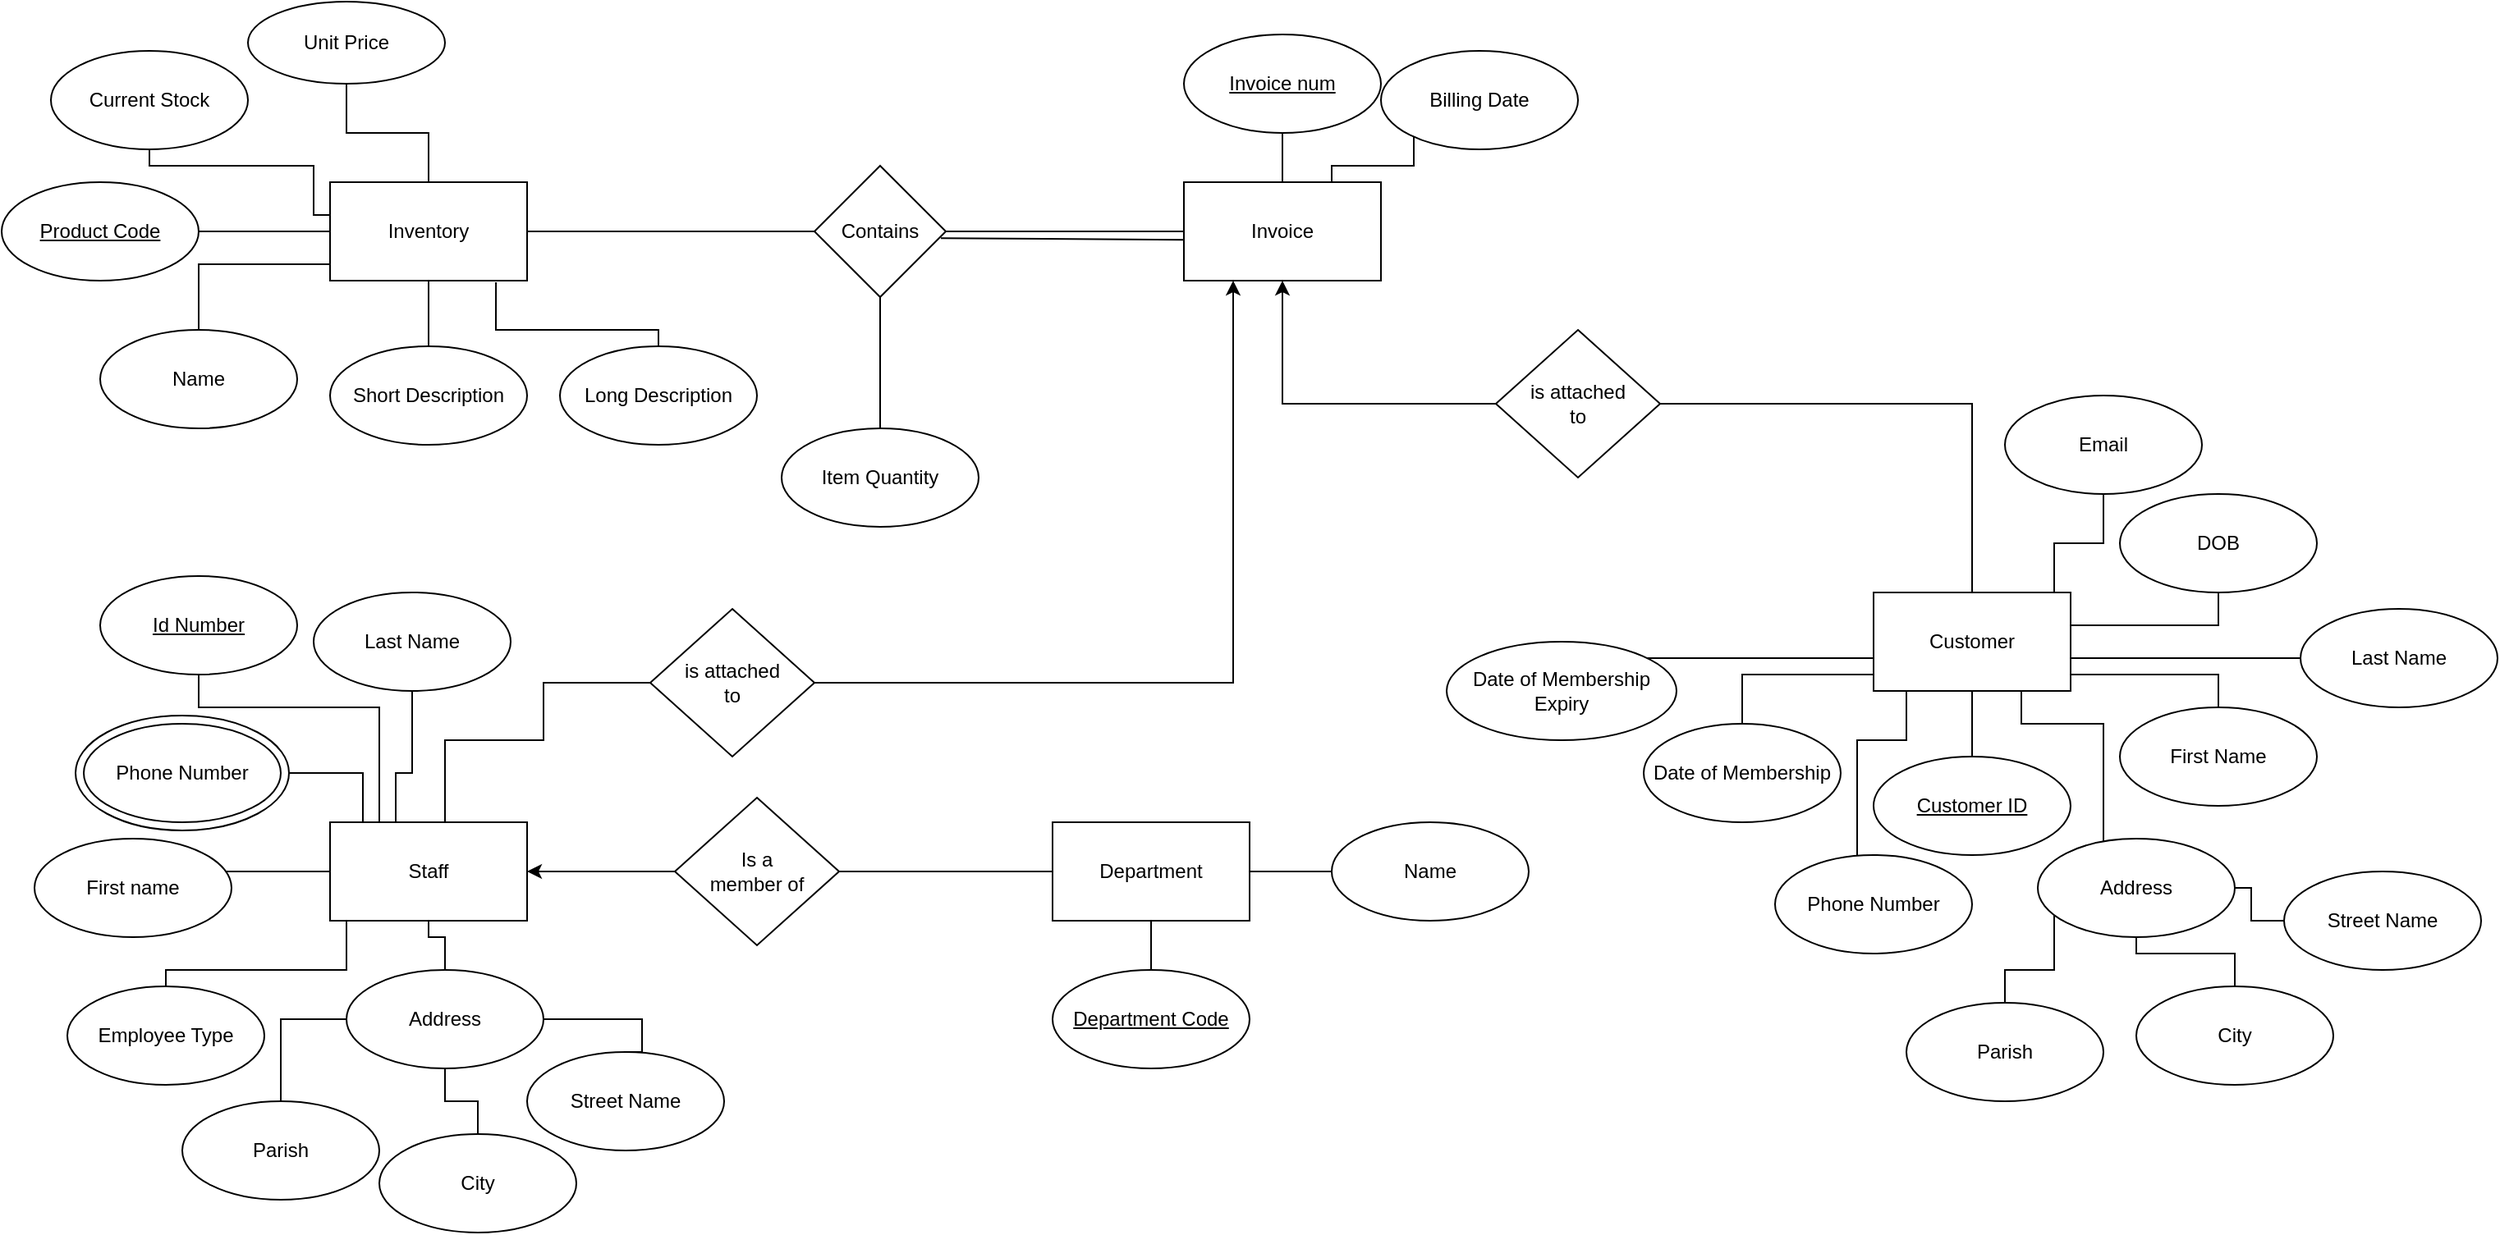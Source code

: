 <mxfile version="17.4.6" type="device" pages="2"><diagram id="4qhsH9sUOZMNP4-SZvKx" name="ERD"><mxGraphModel dx="2804" dy="906" grid="1" gridSize="10" guides="1" tooltips="1" connect="1" arrows="1" fold="1" page="1" pageScale="1" pageWidth="850" pageHeight="1100" math="0" shadow="0"><root><mxCell id="0"/><mxCell id="1" parent="0"/><mxCell id="Mn67_2vZST6HhARWVlX7-23" value="" style="edgeStyle=orthogonalEdgeStyle;rounded=0;orthogonalLoop=1;jettySize=auto;html=1;endArrow=none;endFill=0;" edge="1" parent="1" source="Of87TxWu2fHP0NDlsVTv-1" target="Mn67_2vZST6HhARWVlX7-22"><mxGeometry relative="1" as="geometry"/></mxCell><mxCell id="Mn67_2vZST6HhARWVlX7-25" value="" style="edgeStyle=orthogonalEdgeStyle;rounded=0;orthogonalLoop=1;jettySize=auto;html=1;endArrow=none;endFill=0;" edge="1" parent="1" source="Of87TxWu2fHP0NDlsVTv-1" target="Mn67_2vZST6HhARWVlX7-24"><mxGeometry relative="1" as="geometry"><Array as="points"><mxPoint x="710" y="480"/></Array></mxGeometry></mxCell><mxCell id="Mn67_2vZST6HhARWVlX7-29" value="" style="edgeStyle=orthogonalEdgeStyle;rounded=0;orthogonalLoop=1;jettySize=auto;html=1;endArrow=none;endFill=0;" edge="1" parent="1" source="Of87TxWu2fHP0NDlsVTv-1" target="Mn67_2vZST6HhARWVlX7-28"><mxGeometry relative="1" as="geometry"><Array as="points"><mxPoint x="590" y="510"/><mxPoint x="640" y="510"/></Array></mxGeometry></mxCell><mxCell id="Mn67_2vZST6HhARWVlX7-30" style="edgeStyle=orthogonalEdgeStyle;rounded=0;orthogonalLoop=1;jettySize=auto;html=1;endArrow=none;endFill=0;" edge="1" parent="1" source="Of87TxWu2fHP0NDlsVTv-1"><mxGeometry relative="1" as="geometry"><mxPoint x="710" y="430" as="targetPoint"/><Array as="points"><mxPoint x="710" y="450"/></Array></mxGeometry></mxCell><mxCell id="Mn67_2vZST6HhARWVlX7-32" value="" style="edgeStyle=orthogonalEdgeStyle;rounded=0;orthogonalLoop=1;jettySize=auto;html=1;endArrow=none;endFill=0;" edge="1" parent="1" source="Of87TxWu2fHP0NDlsVTv-1" target="Mn67_2vZST6HhARWVlX7-31"><mxGeometry relative="1" as="geometry"><Array as="points"><mxPoint x="520" y="520"/><mxPoint x="490" y="520"/></Array></mxGeometry></mxCell><mxCell id="Mn67_2vZST6HhARWVlX7-34" value="" style="edgeStyle=orthogonalEdgeStyle;rounded=0;orthogonalLoop=1;jettySize=auto;html=1;endArrow=none;endFill=0;" edge="1" parent="1" source="Of87TxWu2fHP0NDlsVTv-1" target="Mn67_2vZST6HhARWVlX7-33"><mxGeometry relative="1" as="geometry"><Array as="points"><mxPoint x="610" y="400"/><mxPoint x="640" y="400"/></Array></mxGeometry></mxCell><mxCell id="Mn67_2vZST6HhARWVlX7-37" value="" style="edgeStyle=orthogonalEdgeStyle;rounded=0;orthogonalLoop=1;jettySize=auto;html=1;endArrow=none;endFill=0;" edge="1" parent="1" source="Of87TxWu2fHP0NDlsVTv-1" target="Mn67_2vZST6HhARWVlX7-36"><mxGeometry relative="1" as="geometry"><Array as="points"><mxPoint x="420" y="480"/></Array></mxGeometry></mxCell><mxCell id="Mn67_2vZST6HhARWVlX7-41" style="edgeStyle=orthogonalEdgeStyle;rounded=0;orthogonalLoop=1;jettySize=auto;html=1;endArrow=none;endFill=0;" edge="1" parent="1" source="Of87TxWu2fHP0NDlsVTv-1" target="Mn67_2vZST6HhARWVlX7-40"><mxGeometry relative="1" as="geometry"><Array as="points"><mxPoint x="660" y="470"/><mxPoint x="660" y="470"/></Array></mxGeometry></mxCell><mxCell id="Of87TxWu2fHP0NDlsVTv-1" value="Customer" style="rounded=0;whiteSpace=wrap;html=1;" vertex="1" parent="1"><mxGeometry x="500" y="430" width="120" height="60" as="geometry"/></mxCell><mxCell id="Mn67_2vZST6HhARWVlX7-9" value="" style="edgeStyle=orthogonalEdgeStyle;rounded=0;orthogonalLoop=1;jettySize=auto;html=1;endArrow=none;endFill=0;" edge="1" parent="1" source="Of87TxWu2fHP0NDlsVTv-2" target="Mn67_2vZST6HhARWVlX7-8"><mxGeometry relative="1" as="geometry"/></mxCell><mxCell id="Mn67_2vZST6HhARWVlX7-11" value="" style="edgeStyle=orthogonalEdgeStyle;rounded=0;orthogonalLoop=1;jettySize=auto;html=1;endArrow=none;endFill=0;" edge="1" parent="1" source="Of87TxWu2fHP0NDlsVTv-2" target="Mn67_2vZST6HhARWVlX7-10"><mxGeometry relative="1" as="geometry"><Array as="points"><mxPoint x="-520" y="230"/></Array></mxGeometry></mxCell><mxCell id="Mn67_2vZST6HhARWVlX7-13" value="" style="edgeStyle=orthogonalEdgeStyle;rounded=0;orthogonalLoop=1;jettySize=auto;html=1;endArrow=none;endFill=0;" edge="1" parent="1" source="Of87TxWu2fHP0NDlsVTv-2" target="Mn67_2vZST6HhARWVlX7-12"><mxGeometry relative="1" as="geometry"/></mxCell><mxCell id="Mn67_2vZST6HhARWVlX7-17" value="" style="edgeStyle=orthogonalEdgeStyle;rounded=0;orthogonalLoop=1;jettySize=auto;html=1;endArrow=none;endFill=0;" edge="1" parent="1" source="Of87TxWu2fHP0NDlsVTv-2" target="Mn67_2vZST6HhARWVlX7-16"><mxGeometry relative="1" as="geometry"><Array as="points"><mxPoint x="-450" y="200"/><mxPoint x="-450" y="170"/><mxPoint x="-550" y="170"/></Array></mxGeometry></mxCell><mxCell id="Mn67_2vZST6HhARWVlX7-19" value="" style="edgeStyle=orthogonalEdgeStyle;rounded=0;orthogonalLoop=1;jettySize=auto;html=1;endArrow=none;endFill=0;" edge="1" parent="1" source="Of87TxWu2fHP0NDlsVTv-2" target="Mn67_2vZST6HhARWVlX7-18"><mxGeometry relative="1" as="geometry"/></mxCell><mxCell id="Of87TxWu2fHP0NDlsVTv-2" value="Inventory" style="rounded=0;whiteSpace=wrap;html=1;" vertex="1" parent="1"><mxGeometry x="-440" y="180" width="120" height="60" as="geometry"/></mxCell><mxCell id="Mn67_2vZST6HhARWVlX7-55" style="edgeStyle=orthogonalEdgeStyle;rounded=0;orthogonalLoop=1;jettySize=auto;html=1;endArrow=none;endFill=0;" edge="1" parent="1" source="Of87TxWu2fHP0NDlsVTv-3" target="Mn67_2vZST6HhARWVlX7-54"><mxGeometry relative="1" as="geometry"/></mxCell><mxCell id="Mn67_2vZST6HhARWVlX7-56" value="" style="edgeStyle=orthogonalEdgeStyle;rounded=0;orthogonalLoop=1;jettySize=auto;html=1;endArrow=none;endFill=0;" edge="1" parent="1" source="Of87TxWu2fHP0NDlsVTv-3" target="Mn67_2vZST6HhARWVlX7-53"><mxGeometry relative="1" as="geometry"/></mxCell><mxCell id="Of87TxWu2fHP0NDlsVTv-3" value="Department" style="rounded=0;whiteSpace=wrap;html=1;" vertex="1" parent="1"><mxGeometry y="570" width="120" height="60" as="geometry"/></mxCell><mxCell id="Of87TxWu2fHP0NDlsVTv-7" value="" style="edgeStyle=orthogonalEdgeStyle;rounded=0;orthogonalLoop=1;jettySize=auto;html=1;endArrow=none;endFill=0;" edge="1" parent="1" source="Of87TxWu2fHP0NDlsVTv-4" target="Of87TxWu2fHP0NDlsVTv-6"><mxGeometry relative="1" as="geometry"><Array as="points"><mxPoint x="-490" y="600"/><mxPoint x="-490" y="600"/></Array></mxGeometry></mxCell><mxCell id="Mn67_2vZST6HhARWVlX7-3" style="edgeStyle=orthogonalEdgeStyle;rounded=0;orthogonalLoop=1;jettySize=auto;html=1;endArrow=none;endFill=0;" edge="1" parent="1" source="Of87TxWu2fHP0NDlsVTv-4" target="Of87TxWu2fHP0NDlsVTv-11"><mxGeometry relative="1" as="geometry"><Array as="points"><mxPoint x="-400" y="540"/><mxPoint x="-390" y="540"/></Array></mxGeometry></mxCell><mxCell id="Mn67_2vZST6HhARWVlX7-6" style="edgeStyle=orthogonalEdgeStyle;rounded=0;orthogonalLoop=1;jettySize=auto;html=1;entryX=0.5;entryY=0;entryDx=0;entryDy=0;endArrow=none;endFill=0;" edge="1" parent="1" source="Of87TxWu2fHP0NDlsVTv-4" target="Mn67_2vZST6HhARWVlX7-5"><mxGeometry relative="1" as="geometry"><Array as="points"><mxPoint x="-430" y="660"/><mxPoint x="-540" y="660"/></Array></mxGeometry></mxCell><mxCell id="Mn67_2vZST6HhARWVlX7-51" style="edgeStyle=orthogonalEdgeStyle;rounded=0;orthogonalLoop=1;jettySize=auto;html=1;entryX=0;entryY=0.5;entryDx=0;entryDy=0;endArrow=none;endFill=0;startArrow=classic;startFill=1;" edge="1" parent="1" source="Of87TxWu2fHP0NDlsVTv-4" target="Mn67_2vZST6HhARWVlX7-50"><mxGeometry relative="1" as="geometry"/></mxCell><mxCell id="Mn67_2vZST6HhARWVlX7-89" style="edgeStyle=orthogonalEdgeStyle;rounded=0;orthogonalLoop=1;jettySize=auto;html=1;entryX=0;entryY=0.5;entryDx=0;entryDy=0;startArrow=none;startFill=0;endArrow=none;endFill=0;" edge="1" parent="1" source="Of87TxWu2fHP0NDlsVTv-4" target="Mn67_2vZST6HhARWVlX7-88"><mxGeometry relative="1" as="geometry"><Array as="points"><mxPoint x="-370" y="520"/><mxPoint x="-310" y="520"/><mxPoint x="-310" y="485"/></Array></mxGeometry></mxCell><mxCell id="Of87TxWu2fHP0NDlsVTv-4" value="Staff" style="rounded=0;whiteSpace=wrap;html=1;" vertex="1" parent="1"><mxGeometry x="-440" y="570" width="120" height="60" as="geometry"/></mxCell><mxCell id="Mn67_2vZST6HhARWVlX7-44" value="" style="edgeStyle=orthogonalEdgeStyle;rounded=0;orthogonalLoop=1;jettySize=auto;html=1;endArrow=none;endFill=0;" edge="1" parent="1" source="Of87TxWu2fHP0NDlsVTv-5" target="Mn67_2vZST6HhARWVlX7-43"><mxGeometry relative="1" as="geometry"/></mxCell><mxCell id="Mn67_2vZST6HhARWVlX7-47" style="edgeStyle=orthogonalEdgeStyle;rounded=0;orthogonalLoop=1;jettySize=auto;html=1;endArrow=none;endFill=0;" edge="1" parent="1" source="Of87TxWu2fHP0NDlsVTv-5" target="Mn67_2vZST6HhARWVlX7-45"><mxGeometry relative="1" as="geometry"><Array as="points"><mxPoint x="170" y="170"/><mxPoint x="220" y="170"/></Array></mxGeometry></mxCell><mxCell id="Mn67_2vZST6HhARWVlX7-58" style="edgeStyle=orthogonalEdgeStyle;rounded=0;orthogonalLoop=1;jettySize=auto;html=1;entryX=0;entryY=0.5;entryDx=0;entryDy=0;endArrow=none;endFill=0;startArrow=classic;startFill=1;" edge="1" parent="1" source="Of87TxWu2fHP0NDlsVTv-5" target="Mn67_2vZST6HhARWVlX7-57"><mxGeometry relative="1" as="geometry"><Array as="points"><mxPoint x="140" y="315"/></Array></mxGeometry></mxCell><mxCell id="Mn67_2vZST6HhARWVlX7-61" style="edgeStyle=orthogonalEdgeStyle;rounded=0;orthogonalLoop=1;jettySize=auto;html=1;entryX=1;entryY=0.5;entryDx=0;entryDy=0;startArrow=none;startFill=0;endArrow=none;endFill=0;" edge="1" parent="1" source="Of87TxWu2fHP0NDlsVTv-5" target="Mn67_2vZST6HhARWVlX7-60"><mxGeometry relative="1" as="geometry"/></mxCell><mxCell id="Of87TxWu2fHP0NDlsVTv-5" value="Invoice" style="rounded=0;whiteSpace=wrap;html=1;" vertex="1" parent="1"><mxGeometry x="80" y="180" width="120" height="60" as="geometry"/></mxCell><mxCell id="Of87TxWu2fHP0NDlsVTv-6" value="First name" style="ellipse;whiteSpace=wrap;html=1;rounded=0;" vertex="1" parent="1"><mxGeometry x="-620" y="580" width="120" height="60" as="geometry"/></mxCell><mxCell id="Mn67_2vZST6HhARWVlX7-86" style="edgeStyle=orthogonalEdgeStyle;rounded=0;orthogonalLoop=1;jettySize=auto;html=1;entryX=0.25;entryY=0;entryDx=0;entryDy=0;startArrow=none;startFill=0;endArrow=none;endFill=0;" edge="1" parent="1" source="Of87TxWu2fHP0NDlsVTv-8" target="Of87TxWu2fHP0NDlsVTv-4"><mxGeometry relative="1" as="geometry"><Array as="points"><mxPoint x="-520" y="500"/><mxPoint x="-410" y="500"/></Array></mxGeometry></mxCell><mxCell id="Of87TxWu2fHP0NDlsVTv-8" value="&lt;u&gt;Id Number&lt;/u&gt;" style="ellipse;whiteSpace=wrap;html=1;rounded=0;" vertex="1" parent="1"><mxGeometry x="-580" y="420" width="120" height="60" as="geometry"/></mxCell><mxCell id="Mn67_2vZST6HhARWVlX7-4" style="edgeStyle=orthogonalEdgeStyle;rounded=0;orthogonalLoop=1;jettySize=auto;html=1;entryX=0;entryY=0;entryDx=0;entryDy=0;endArrow=none;endFill=0;exitX=1;exitY=0.5;exitDx=0;exitDy=0;" edge="1" parent="1" source="Mn67_2vZST6HhARWVlX7-21" target="Of87TxWu2fHP0NDlsVTv-4"><mxGeometry relative="1" as="geometry"><mxPoint x="-460" y="540" as="sourcePoint"/><Array as="points"><mxPoint x="-420" y="540"/><mxPoint x="-420" y="570"/></Array></mxGeometry></mxCell><mxCell id="Of87TxWu2fHP0NDlsVTv-10" value="Phone Number" style="ellipse;whiteSpace=wrap;html=1;" vertex="1" parent="1"><mxGeometry x="-590" y="510" width="120" height="60" as="geometry"/></mxCell><mxCell id="Of87TxWu2fHP0NDlsVTv-11" value="Last Name" style="ellipse;whiteSpace=wrap;html=1;" vertex="1" parent="1"><mxGeometry x="-450" y="430" width="120" height="60" as="geometry"/></mxCell><mxCell id="Mn67_2vZST6HhARWVlX7-5" value="Employee Type" style="ellipse;whiteSpace=wrap;html=1;" vertex="1" parent="1"><mxGeometry x="-600" y="670" width="120" height="60" as="geometry"/></mxCell><mxCell id="Mn67_2vZST6HhARWVlX7-8" value="&lt;u&gt;Product Code&lt;/u&gt;" style="ellipse;whiteSpace=wrap;html=1;rounded=0;" vertex="1" parent="1"><mxGeometry x="-640" y="180" width="120" height="60" as="geometry"/></mxCell><mxCell id="Mn67_2vZST6HhARWVlX7-10" value="Name" style="ellipse;whiteSpace=wrap;html=1;rounded=0;" vertex="1" parent="1"><mxGeometry x="-580" y="270" width="120" height="60" as="geometry"/></mxCell><mxCell id="Mn67_2vZST6HhARWVlX7-12" value="Short Description" style="ellipse;whiteSpace=wrap;html=1;rounded=0;" vertex="1" parent="1"><mxGeometry x="-440" y="280" width="120" height="60" as="geometry"/></mxCell><mxCell id="Mn67_2vZST6HhARWVlX7-15" style="edgeStyle=orthogonalEdgeStyle;rounded=0;orthogonalLoop=1;jettySize=auto;html=1;entryX=0.842;entryY=1.017;entryDx=0;entryDy=0;entryPerimeter=0;endArrow=none;endFill=0;" edge="1" parent="1" source="Mn67_2vZST6HhARWVlX7-14" target="Of87TxWu2fHP0NDlsVTv-2"><mxGeometry relative="1" as="geometry"><Array as="points"><mxPoint x="-240" y="270"/><mxPoint x="-339" y="270"/></Array></mxGeometry></mxCell><mxCell id="Mn67_2vZST6HhARWVlX7-14" value="Long Description" style="ellipse;whiteSpace=wrap;html=1;rounded=0;" vertex="1" parent="1"><mxGeometry x="-300" y="280" width="120" height="60" as="geometry"/></mxCell><mxCell id="Mn67_2vZST6HhARWVlX7-16" value="Current Stock" style="ellipse;whiteSpace=wrap;html=1;rounded=0;" vertex="1" parent="1"><mxGeometry x="-610" y="100" width="120" height="60" as="geometry"/></mxCell><mxCell id="Mn67_2vZST6HhARWVlX7-18" value="Unit Price" style="ellipse;whiteSpace=wrap;html=1;rounded=0;" vertex="1" parent="1"><mxGeometry x="-490" y="70" width="120" height="50" as="geometry"/></mxCell><mxCell id="Mn67_2vZST6HhARWVlX7-21" value="" style="ellipse;whiteSpace=wrap;html=1;fillColor=none;" vertex="1" parent="1"><mxGeometry x="-595" y="505" width="130" height="70" as="geometry"/></mxCell><mxCell id="Mn67_2vZST6HhARWVlX7-22" value="&lt;u&gt;Customer ID&lt;/u&gt;" style="ellipse;whiteSpace=wrap;html=1;rounded=0;" vertex="1" parent="1"><mxGeometry x="500" y="530" width="120" height="60" as="geometry"/></mxCell><mxCell id="Mn67_2vZST6HhARWVlX7-24" value="First Name" style="ellipse;whiteSpace=wrap;html=1;rounded=0;" vertex="1" parent="1"><mxGeometry x="650" y="500" width="120" height="60" as="geometry"/></mxCell><mxCell id="Mn67_2vZST6HhARWVlX7-26" value="DOB" style="ellipse;whiteSpace=wrap;html=1;rounded=0;" vertex="1" parent="1"><mxGeometry x="650" y="370" width="120" height="60" as="geometry"/></mxCell><mxCell id="Mn67_2vZST6HhARWVlX7-28" value="Address" style="ellipse;whiteSpace=wrap;html=1;rounded=0;" vertex="1" parent="1"><mxGeometry x="600" y="580" width="120" height="60" as="geometry"/></mxCell><mxCell id="Mn67_2vZST6HhARWVlX7-31" value="Phone Number" style="ellipse;whiteSpace=wrap;html=1;rounded=0;" vertex="1" parent="1"><mxGeometry x="440" y="590" width="120" height="60" as="geometry"/></mxCell><mxCell id="Mn67_2vZST6HhARWVlX7-33" value="Email" style="ellipse;whiteSpace=wrap;html=1;rounded=0;" vertex="1" parent="1"><mxGeometry x="580" y="310" width="120" height="60" as="geometry"/></mxCell><mxCell id="Mn67_2vZST6HhARWVlX7-36" value="Date of Membership" style="ellipse;whiteSpace=wrap;html=1;rounded=0;" vertex="1" parent="1"><mxGeometry x="360" y="510" width="120" height="60" as="geometry"/></mxCell><mxCell id="Mn67_2vZST6HhARWVlX7-39" style="edgeStyle=orthogonalEdgeStyle;rounded=0;orthogonalLoop=1;jettySize=auto;html=1;entryX=0;entryY=0.5;entryDx=0;entryDy=0;endArrow=none;endFill=0;" edge="1" parent="1" source="Mn67_2vZST6HhARWVlX7-38" target="Of87TxWu2fHP0NDlsVTv-1"><mxGeometry relative="1" as="geometry"><Array as="points"><mxPoint x="500" y="470"/></Array></mxGeometry></mxCell><mxCell id="Mn67_2vZST6HhARWVlX7-38" value="Date of Membership&lt;br&gt;Expiry" style="ellipse;whiteSpace=wrap;html=1;rounded=0;" vertex="1" parent="1"><mxGeometry x="240" y="460" width="140" height="60" as="geometry"/></mxCell><mxCell id="Mn67_2vZST6HhARWVlX7-40" value="Last Name" style="ellipse;whiteSpace=wrap;html=1;rounded=0;" vertex="1" parent="1"><mxGeometry x="760" y="440" width="120" height="60" as="geometry"/></mxCell><mxCell id="Mn67_2vZST6HhARWVlX7-43" value="Invoice num" style="ellipse;whiteSpace=wrap;html=1;rounded=0;fontStyle=4" vertex="1" parent="1"><mxGeometry x="80" y="90" width="120" height="60" as="geometry"/></mxCell><mxCell id="Mn67_2vZST6HhARWVlX7-45" value="Billing Date&lt;span style=&quot;color: rgba(0 , 0 , 0 , 0) ; font-family: monospace ; font-size: 0px&quot;&gt;%3CmxGraphModel%3E%3Croot%3E%3CmxCell%20id%3D%220%22%2F%3E%3CmxCell%20id%3D%221%22%20parent%3D%220%22%2F%3E%3CmxCell%20id%3D%222%22%20value%3D%22Invoice%20num%22%20style%3D%22ellipse%3BwhiteSpace%3Dwrap%3Bhtml%3D1%3Brounded%3D0%3B%22%20vertex%3D%221%22%20parent%3D%221%22%3E%3CmxGeometry%20x%3D%2260%22%20width%3D%22120%22%20height%3D%2260%22%20as%3D%22geometry%22%2F%3E%3C%2FmxCell%3E%3C%2Froot%3E%3C%2FmxGraphModel%3E&lt;/span&gt;" style="ellipse;whiteSpace=wrap;html=1;rounded=0;" vertex="1" parent="1"><mxGeometry x="200" y="100" width="120" height="60" as="geometry"/></mxCell><mxCell id="Mn67_2vZST6HhARWVlX7-46" value="Item Quantity" style="ellipse;whiteSpace=wrap;html=1;rounded=0;" vertex="1" parent="1"><mxGeometry x="-165" y="330" width="120" height="60" as="geometry"/></mxCell><mxCell id="Mn67_2vZST6HhARWVlX7-52" style="edgeStyle=orthogonalEdgeStyle;rounded=0;orthogonalLoop=1;jettySize=auto;html=1;entryX=0;entryY=0.5;entryDx=0;entryDy=0;endArrow=none;endFill=0;" edge="1" parent="1" source="Mn67_2vZST6HhARWVlX7-50" target="Of87TxWu2fHP0NDlsVTv-3"><mxGeometry relative="1" as="geometry"/></mxCell><mxCell id="Mn67_2vZST6HhARWVlX7-50" value="Is a &lt;br&gt;member of" style="rhombus;whiteSpace=wrap;html=1;fillColor=none;" vertex="1" parent="1"><mxGeometry x="-230" y="555" width="100" height="90" as="geometry"/></mxCell><mxCell id="Mn67_2vZST6HhARWVlX7-53" value="Department Code" style="ellipse;whiteSpace=wrap;html=1;rounded=0;fontStyle=4" vertex="1" parent="1"><mxGeometry y="660" width="120" height="60" as="geometry"/></mxCell><mxCell id="Mn67_2vZST6HhARWVlX7-54" value="Name" style="ellipse;whiteSpace=wrap;html=1;rounded=0;" vertex="1" parent="1"><mxGeometry x="170" y="570" width="120" height="60" as="geometry"/></mxCell><mxCell id="Mn67_2vZST6HhARWVlX7-59" style="edgeStyle=orthogonalEdgeStyle;rounded=0;orthogonalLoop=1;jettySize=auto;html=1;endArrow=none;endFill=0;" edge="1" parent="1" source="Mn67_2vZST6HhARWVlX7-57" target="Of87TxWu2fHP0NDlsVTv-1"><mxGeometry relative="1" as="geometry"/></mxCell><mxCell id="Mn67_2vZST6HhARWVlX7-57" value="is attached &lt;br&gt;to" style="rhombus;whiteSpace=wrap;html=1;fillColor=none;" vertex="1" parent="1"><mxGeometry x="270" y="270" width="100" height="90" as="geometry"/></mxCell><mxCell id="Mn67_2vZST6HhARWVlX7-62" style="edgeStyle=orthogonalEdgeStyle;rounded=0;orthogonalLoop=1;jettySize=auto;html=1;startArrow=none;startFill=0;endArrow=none;endFill=0;" edge="1" parent="1" source="Mn67_2vZST6HhARWVlX7-60" target="Of87TxWu2fHP0NDlsVTv-2"><mxGeometry relative="1" as="geometry"/></mxCell><mxCell id="Mn67_2vZST6HhARWVlX7-84" style="edgeStyle=orthogonalEdgeStyle;rounded=0;orthogonalLoop=1;jettySize=auto;html=1;entryX=0.5;entryY=0;entryDx=0;entryDy=0;startArrow=none;startFill=0;endArrow=none;endFill=0;" edge="1" parent="1" source="Mn67_2vZST6HhARWVlX7-60" target="Mn67_2vZST6HhARWVlX7-46"><mxGeometry relative="1" as="geometry"/></mxCell><mxCell id="Mn67_2vZST6HhARWVlX7-60" value="Contains" style="rhombus;whiteSpace=wrap;html=1;fillColor=none;" vertex="1" parent="1"><mxGeometry x="-145" y="170" width="80" height="80" as="geometry"/></mxCell><mxCell id="Mn67_2vZST6HhARWVlX7-68" style="edgeStyle=orthogonalEdgeStyle;rounded=0;orthogonalLoop=1;jettySize=auto;html=1;entryX=1;entryY=0.5;entryDx=0;entryDy=0;startArrow=none;startFill=0;endArrow=none;endFill=0;" edge="1" parent="1" source="Mn67_2vZST6HhARWVlX7-63" target="Mn67_2vZST6HhARWVlX7-28"><mxGeometry relative="1" as="geometry"/></mxCell><mxCell id="Mn67_2vZST6HhARWVlX7-63" value="Street Name" style="ellipse;whiteSpace=wrap;html=1;rounded=0;" vertex="1" parent="1"><mxGeometry x="750" y="600" width="120" height="60" as="geometry"/></mxCell><mxCell id="Mn67_2vZST6HhARWVlX7-67" style="edgeStyle=orthogonalEdgeStyle;rounded=0;orthogonalLoop=1;jettySize=auto;html=1;entryX=0.5;entryY=1;entryDx=0;entryDy=0;startArrow=none;startFill=0;endArrow=none;endFill=0;" edge="1" parent="1" source="Mn67_2vZST6HhARWVlX7-64" target="Mn67_2vZST6HhARWVlX7-28"><mxGeometry relative="1" as="geometry"/></mxCell><mxCell id="Mn67_2vZST6HhARWVlX7-64" value="City" style="ellipse;whiteSpace=wrap;html=1;rounded=0;" vertex="1" parent="1"><mxGeometry x="660" y="670" width="120" height="60" as="geometry"/></mxCell><mxCell id="Mn67_2vZST6HhARWVlX7-66" style="edgeStyle=orthogonalEdgeStyle;rounded=0;orthogonalLoop=1;jettySize=auto;html=1;startArrow=none;startFill=0;endArrow=none;endFill=0;" edge="1" parent="1" source="Mn67_2vZST6HhARWVlX7-65" target="Mn67_2vZST6HhARWVlX7-28"><mxGeometry relative="1" as="geometry"><Array as="points"><mxPoint x="580" y="660"/><mxPoint x="610" y="660"/></Array></mxGeometry></mxCell><mxCell id="Mn67_2vZST6HhARWVlX7-65" value="Parish" style="ellipse;whiteSpace=wrap;html=1;rounded=0;" vertex="1" parent="1"><mxGeometry x="520" y="680" width="120" height="60" as="geometry"/></mxCell><mxCell id="Mn67_2vZST6HhARWVlX7-79" style="edgeStyle=orthogonalEdgeStyle;rounded=0;orthogonalLoop=1;jettySize=auto;html=1;startArrow=none;startFill=0;endArrow=none;endFill=0;entryX=0.5;entryY=0;entryDx=0;entryDy=0;" edge="1" parent="1" source="Mn67_2vZST6HhARWVlX7-69" target="Mn67_2vZST6HhARWVlX7-71"><mxGeometry relative="1" as="geometry"><mxPoint x="-260" y="670" as="targetPoint"/><Array as="points"><mxPoint x="-250" y="690"/></Array></mxGeometry></mxCell><mxCell id="Mn67_2vZST6HhARWVlX7-81" style="edgeStyle=orthogonalEdgeStyle;rounded=0;orthogonalLoop=1;jettySize=auto;html=1;startArrow=none;startFill=0;endArrow=none;endFill=0;" edge="1" parent="1" source="Mn67_2vZST6HhARWVlX7-69" target="Of87TxWu2fHP0NDlsVTv-4"><mxGeometry relative="1" as="geometry"/></mxCell><mxCell id="Mn67_2vZST6HhARWVlX7-69" value="Address" style="ellipse;whiteSpace=wrap;html=1;rounded=0;" vertex="1" parent="1"><mxGeometry x="-430" y="660" width="120" height="60" as="geometry"/></mxCell><mxCell id="Mn67_2vZST6HhARWVlX7-71" value="Street Name" style="ellipse;whiteSpace=wrap;html=1;rounded=0;" vertex="1" parent="1"><mxGeometry x="-320" y="710" width="120" height="60" as="geometry"/></mxCell><mxCell id="Mn67_2vZST6HhARWVlX7-72" style="edgeStyle=orthogonalEdgeStyle;rounded=0;orthogonalLoop=1;jettySize=auto;html=1;entryX=0.5;entryY=1;entryDx=0;entryDy=0;startArrow=none;startFill=0;endArrow=none;endFill=0;" edge="1" parent="1" source="Mn67_2vZST6HhARWVlX7-73" target="Mn67_2vZST6HhARWVlX7-69"><mxGeometry relative="1" as="geometry"/></mxCell><mxCell id="Mn67_2vZST6HhARWVlX7-73" value="City" style="ellipse;whiteSpace=wrap;html=1;rounded=0;" vertex="1" parent="1"><mxGeometry x="-410" y="760" width="120" height="60" as="geometry"/></mxCell><mxCell id="Mn67_2vZST6HhARWVlX7-74" style="edgeStyle=orthogonalEdgeStyle;rounded=0;orthogonalLoop=1;jettySize=auto;html=1;startArrow=none;startFill=0;endArrow=none;endFill=0;entryX=0;entryY=0.5;entryDx=0;entryDy=0;" edge="1" parent="1" source="Mn67_2vZST6HhARWVlX7-75" target="Mn67_2vZST6HhARWVlX7-69"><mxGeometry relative="1" as="geometry"><Array as="points"><mxPoint x="-470" y="690"/></Array></mxGeometry></mxCell><mxCell id="Mn67_2vZST6HhARWVlX7-75" value="Parish" style="ellipse;whiteSpace=wrap;html=1;rounded=0;" vertex="1" parent="1"><mxGeometry x="-530" y="740" width="120" height="60" as="geometry"/></mxCell><mxCell id="Mn67_2vZST6HhARWVlX7-82" value="" style="endArrow=none;html=1;rounded=0;entryX=-0.002;entryY=0.586;entryDx=0;entryDy=0;exitX=0.962;exitY=0.551;exitDx=0;exitDy=0;exitPerimeter=0;entryPerimeter=0;" edge="1" parent="1" source="Mn67_2vZST6HhARWVlX7-60" target="Of87TxWu2fHP0NDlsVTv-5"><mxGeometry width="50" height="50" relative="1" as="geometry"><mxPoint x="-170" y="240" as="sourcePoint"/><mxPoint x="-120" y="190" as="targetPoint"/></mxGeometry></mxCell><mxCell id="Mn67_2vZST6HhARWVlX7-90" style="edgeStyle=orthogonalEdgeStyle;rounded=0;orthogonalLoop=1;jettySize=auto;html=1;entryX=0.25;entryY=1;entryDx=0;entryDy=0;startArrow=none;startFill=0;endArrow=classic;endFill=1;" edge="1" parent="1" source="Mn67_2vZST6HhARWVlX7-88" target="Of87TxWu2fHP0NDlsVTv-5"><mxGeometry relative="1" as="geometry"/></mxCell><mxCell id="Mn67_2vZST6HhARWVlX7-88" value="is attached &lt;br&gt;to" style="rhombus;whiteSpace=wrap;html=1;fillColor=none;" vertex="1" parent="1"><mxGeometry x="-245" y="440" width="100" height="90" as="geometry"/></mxCell></root></mxGraphModel></diagram><diagram name="UML Diagram" id="c4acf3e9-155e-7222-9cf6-157b1a14988f"><mxGraphModel dx="1384" dy="642" grid="1" gridSize="10" guides="1" tooltips="1" connect="1" arrows="1" fold="1" page="1" pageScale="1" pageWidth="850" pageHeight="1100" background="none" math="0" shadow="0"><root><mxCell id="0"/><mxCell id="1" parent="0"/><mxCell id="17acba5748e5396b-1" value="frame" style="shape=umlFrame;whiteSpace=wrap;html=1;rounded=0;shadow=0;comic=0;labelBackgroundColor=none;strokeWidth=1;fontFamily=Verdana;fontSize=10;align=center;" parent="1" vertex="1"><mxGeometry x="20" y="20" width="820" height="1060" as="geometry"/></mxCell><mxCell id="5d2195bd80daf111-38" style="edgeStyle=orthogonalEdgeStyle;rounded=0;html=1;dashed=1;labelBackgroundColor=none;startFill=0;endArrow=open;endFill=0;endSize=10;fontFamily=Verdana;fontSize=10;" parent="1" source="17acba5748e5396b-2" target="5d2195bd80daf111-9" edge="1"><mxGeometry relative="1" as="geometry"><Array as="points"><mxPoint x="590" y="721"/></Array></mxGeometry></mxCell><mxCell id="5d2195bd80daf111-40" style="edgeStyle=orthogonalEdgeStyle;rounded=0;html=1;dashed=1;labelBackgroundColor=none;startFill=0;endArrow=open;endFill=0;endSize=10;fontFamily=Verdana;fontSize=10;" parent="1" source="17acba5748e5396b-2" target="5d2195bd80daf111-1" edge="1"><mxGeometry relative="1" as="geometry"><Array as="points"/></mxGeometry></mxCell><mxCell id="17acba5748e5396b-2" value="Classname" style="swimlane;html=1;fontStyle=0;childLayout=stackLayout;horizontal=1;startSize=26;fillColor=none;horizontalStack=0;resizeParent=1;resizeLast=0;collapsible=1;marginBottom=0;swimlaneFillColor=#ffffff;rounded=0;shadow=0;comic=0;labelBackgroundColor=none;strokeWidth=1;fontFamily=Verdana;fontSize=10;align=center;" parent="1" vertex="1"><mxGeometry x="650" y="628" width="160" height="186" as="geometry"/></mxCell><mxCell id="17acba5748e5396b-3" value="+ field: type" style="text;html=1;strokeColor=none;fillColor=none;align=left;verticalAlign=top;spacingLeft=4;spacingRight=4;whiteSpace=wrap;overflow=hidden;rotatable=0;points=[[0,0.5],[1,0.5]];portConstraint=eastwest;" parent="17acba5748e5396b-2" vertex="1"><mxGeometry y="26" width="160" height="26" as="geometry"/></mxCell><mxCell id="17acba5748e5396b-4" value="+ field: type" style="text;html=1;strokeColor=none;fillColor=none;align=left;verticalAlign=top;spacingLeft=4;spacingRight=4;whiteSpace=wrap;overflow=hidden;rotatable=0;points=[[0,0.5],[1,0.5]];portConstraint=eastwest;" parent="17acba5748e5396b-2" vertex="1"><mxGeometry y="52" width="160" height="26" as="geometry"/></mxCell><mxCell id="17acba5748e5396b-6" value="+ field: type" style="text;html=1;strokeColor=none;fillColor=none;align=left;verticalAlign=top;spacingLeft=4;spacingRight=4;whiteSpace=wrap;overflow=hidden;rotatable=0;points=[[0,0.5],[1,0.5]];portConstraint=eastwest;" parent="17acba5748e5396b-2" vertex="1"><mxGeometry y="78" width="160" height="26" as="geometry"/></mxCell><mxCell id="17acba5748e5396b-9" value="+ field: type" style="text;html=1;strokeColor=none;fillColor=none;align=left;verticalAlign=top;spacingLeft=4;spacingRight=4;whiteSpace=wrap;overflow=hidden;rotatable=0;points=[[0,0.5],[1,0.5]];portConstraint=eastwest;" parent="17acba5748e5396b-2" vertex="1"><mxGeometry y="104" width="160" height="26" as="geometry"/></mxCell><mxCell id="17acba5748e5396b-10" value="+ field: type" style="text;html=1;strokeColor=none;fillColor=none;align=left;verticalAlign=top;spacingLeft=4;spacingRight=4;whiteSpace=wrap;overflow=hidden;rotatable=0;points=[[0,0.5],[1,0.5]];portConstraint=eastwest;" parent="17acba5748e5396b-2" vertex="1"><mxGeometry y="130" width="160" height="26" as="geometry"/></mxCell><mxCell id="17acba5748e5396b-8" value="+ field: type" style="text;html=1;strokeColor=none;fillColor=none;align=left;verticalAlign=top;spacingLeft=4;spacingRight=4;whiteSpace=wrap;overflow=hidden;rotatable=0;points=[[0,0.5],[1,0.5]];portConstraint=eastwest;" parent="17acba5748e5396b-2" vertex="1"><mxGeometry y="156" width="160" height="26" as="geometry"/></mxCell><mxCell id="17acba5748e5396b-20" value="Customer" style="swimlane;html=1;fontStyle=0;childLayout=stackLayout;horizontal=1;startSize=26;fillColor=none;horizontalStack=0;resizeParent=1;resizeLast=0;collapsible=1;marginBottom=0;swimlaneFillColor=#ffffff;rounded=0;shadow=0;comic=0;labelBackgroundColor=none;strokeWidth=1;fontFamily=Verdana;fontSize=10;align=center;" parent="1" vertex="1"><mxGeometry x="350" y="42" width="160" height="110" as="geometry"/></mxCell><mxCell id="17acba5748e5396b-21" value="+ field: type" style="text;html=1;strokeColor=none;fillColor=none;align=left;verticalAlign=top;spacingLeft=4;spacingRight=4;whiteSpace=wrap;overflow=hidden;rotatable=0;points=[[0,0.5],[1,0.5]];portConstraint=eastwest;" parent="17acba5748e5396b-20" vertex="1"><mxGeometry y="26" width="160" height="26" as="geometry"/></mxCell><mxCell id="17acba5748e5396b-24" value="+ field: type" style="text;html=1;strokeColor=none;fillColor=none;align=left;verticalAlign=top;spacingLeft=4;spacingRight=4;whiteSpace=wrap;overflow=hidden;rotatable=0;points=[[0,0.5],[1,0.5]];portConstraint=eastwest;" parent="17acba5748e5396b-20" vertex="1"><mxGeometry y="52" width="160" height="26" as="geometry"/></mxCell><mxCell id="17acba5748e5396b-26" value="+ field: type" style="text;html=1;strokeColor=none;fillColor=none;align=left;verticalAlign=top;spacingLeft=4;spacingRight=4;whiteSpace=wrap;overflow=hidden;rotatable=0;points=[[0,0.5],[1,0.5]];portConstraint=eastwest;" parent="17acba5748e5396b-20" vertex="1"><mxGeometry y="78" width="160" height="26" as="geometry"/></mxCell><mxCell id="17acba5748e5396b-30" value="Staff" style="swimlane;html=1;fontStyle=0;childLayout=stackLayout;horizontal=1;startSize=26;fillColor=none;horizontalStack=0;resizeParent=1;resizeLast=0;collapsible=1;marginBottom=0;swimlaneFillColor=#ffffff;rounded=0;shadow=0;comic=0;labelBackgroundColor=none;strokeWidth=1;fontFamily=Verdana;fontSize=10;align=center;" parent="1" vertex="1"><mxGeometry x="580" y="87" width="160" height="110" as="geometry"/></mxCell><mxCell id="17acba5748e5396b-31" value="+ field: type" style="text;html=1;strokeColor=none;fillColor=none;align=left;verticalAlign=top;spacingLeft=4;spacingRight=4;whiteSpace=wrap;overflow=hidden;rotatable=0;points=[[0,0.5],[1,0.5]];portConstraint=eastwest;" parent="17acba5748e5396b-30" vertex="1"><mxGeometry y="26" width="160" height="26" as="geometry"/></mxCell><mxCell id="17acba5748e5396b-32" value="+ field: type" style="text;html=1;strokeColor=none;fillColor=none;align=left;verticalAlign=top;spacingLeft=4;spacingRight=4;whiteSpace=wrap;overflow=hidden;rotatable=0;points=[[0,0.5],[1,0.5]];portConstraint=eastwest;" parent="17acba5748e5396b-30" vertex="1"><mxGeometry y="52" width="160" height="26" as="geometry"/></mxCell><mxCell id="17acba5748e5396b-33" value="+ field: type" style="text;html=1;strokeColor=none;fillColor=none;align=left;verticalAlign=top;spacingLeft=4;spacingRight=4;whiteSpace=wrap;overflow=hidden;rotatable=0;points=[[0,0.5],[1,0.5]];portConstraint=eastwest;" parent="17acba5748e5396b-30" vertex="1"><mxGeometry y="78" width="160" height="26" as="geometry"/></mxCell><mxCell id="17acba5748e5396b-44" value="Classname" style="swimlane;html=1;fontStyle=0;childLayout=stackLayout;horizontal=1;startSize=26;fillColor=none;horizontalStack=0;resizeParent=1;resizeLast=0;collapsible=1;marginBottom=0;swimlaneFillColor=#ffffff;rounded=0;shadow=0;comic=0;labelBackgroundColor=none;strokeWidth=1;fontFamily=Verdana;fontSize=10;align=center;" parent="1" vertex="1"><mxGeometry x="650" y="978" width="160" height="83" as="geometry"/></mxCell><mxCell id="17acba5748e5396b-45" value="+ field: type" style="text;html=1;strokeColor=none;fillColor=none;align=left;verticalAlign=top;spacingLeft=4;spacingRight=4;whiteSpace=wrap;overflow=hidden;rotatable=0;points=[[0,0.5],[1,0.5]];portConstraint=eastwest;" parent="17acba5748e5396b-44" vertex="1"><mxGeometry y="26" width="160" height="26" as="geometry"/></mxCell><mxCell id="17acba5748e5396b-47" value="+ field: type" style="text;html=1;strokeColor=none;fillColor=none;align=left;verticalAlign=top;spacingLeft=4;spacingRight=4;whiteSpace=wrap;overflow=hidden;rotatable=0;points=[[0,0.5],[1,0.5]];portConstraint=eastwest;" parent="17acba5748e5396b-44" vertex="1"><mxGeometry y="52" width="160" height="26" as="geometry"/></mxCell><mxCell id="5d2195bd80daf111-39" style="edgeStyle=orthogonalEdgeStyle;rounded=0;html=1;dashed=1;labelBackgroundColor=none;startFill=0;endArrow=open;endFill=0;endSize=10;fontFamily=Verdana;fontSize=10;" parent="1" source="5d2195bd80daf111-1" target="17acba5748e5396b-44" edge="1"><mxGeometry relative="1" as="geometry"/></mxCell><mxCell id="5d2195bd80daf111-1" value="Classname" style="swimlane;html=1;fontStyle=0;childLayout=stackLayout;horizontal=1;startSize=26;fillColor=none;horizontalStack=0;resizeParent=1;resizeLast=0;collapsible=1;marginBottom=0;swimlaneFillColor=#ffffff;rounded=0;shadow=0;comic=0;labelBackgroundColor=none;strokeWidth=1;fontFamily=Verdana;fontSize=10;align=center;" parent="1" vertex="1"><mxGeometry x="650" y="838" width="160" height="110" as="geometry"/></mxCell><mxCell id="5d2195bd80daf111-2" value="+ field: type" style="text;html=1;strokeColor=none;fillColor=none;align=left;verticalAlign=top;spacingLeft=4;spacingRight=4;whiteSpace=wrap;overflow=hidden;rotatable=0;points=[[0,0.5],[1,0.5]];portConstraint=eastwest;" parent="5d2195bd80daf111-1" vertex="1"><mxGeometry y="26" width="160" height="26" as="geometry"/></mxCell><mxCell id="5d2195bd80daf111-3" value="+ field: type" style="text;html=1;strokeColor=none;fillColor=none;align=left;verticalAlign=top;spacingLeft=4;spacingRight=4;whiteSpace=wrap;overflow=hidden;rotatable=0;points=[[0,0.5],[1,0.5]];portConstraint=eastwest;" parent="5d2195bd80daf111-1" vertex="1"><mxGeometry y="52" width="160" height="26" as="geometry"/></mxCell><mxCell id="5d2195bd80daf111-4" value="+ field: type" style="text;html=1;strokeColor=none;fillColor=none;align=left;verticalAlign=top;spacingLeft=4;spacingRight=4;whiteSpace=wrap;overflow=hidden;rotatable=0;points=[[0,0.5],[1,0.5]];portConstraint=eastwest;" parent="5d2195bd80daf111-1" vertex="1"><mxGeometry y="78" width="160" height="26" as="geometry"/></mxCell><mxCell id="5d2195bd80daf111-41" style="edgeStyle=orthogonalEdgeStyle;rounded=0;html=1;dashed=1;labelBackgroundColor=none;startFill=0;endArrow=open;endFill=0;endSize=10;fontFamily=Verdana;fontSize=10;" parent="1" source="5d2195bd80daf111-5" target="17acba5748e5396b-2" edge="1"><mxGeometry relative="1" as="geometry"><Array as="points"/></mxGeometry></mxCell><mxCell id="5d2195bd80daf111-5" value="Classname" style="swimlane;html=1;fontStyle=0;childLayout=stackLayout;horizontal=1;startSize=26;fillColor=none;horizontalStack=0;resizeParent=1;resizeLast=0;collapsible=1;marginBottom=0;swimlaneFillColor=#ffffff;rounded=0;shadow=0;comic=0;labelBackgroundColor=none;strokeWidth=1;fontFamily=Verdana;fontSize=10;align=center;" parent="1" vertex="1"><mxGeometry x="650" y="520" width="160" height="83" as="geometry"/></mxCell><mxCell id="5d2195bd80daf111-6" value="+ field: type" style="text;html=1;strokeColor=none;fillColor=none;align=left;verticalAlign=top;spacingLeft=4;spacingRight=4;whiteSpace=wrap;overflow=hidden;rotatable=0;points=[[0,0.5],[1,0.5]];portConstraint=eastwest;" parent="5d2195bd80daf111-5" vertex="1"><mxGeometry y="26" width="160" height="26" as="geometry"/></mxCell><mxCell id="5d2195bd80daf111-7" value="+ field: type" style="text;html=1;strokeColor=none;fillColor=none;align=left;verticalAlign=top;spacingLeft=4;spacingRight=4;whiteSpace=wrap;overflow=hidden;rotatable=0;points=[[0,0.5],[1,0.5]];portConstraint=eastwest;" parent="5d2195bd80daf111-5" vertex="1"><mxGeometry y="52" width="160" height="26" as="geometry"/></mxCell><mxCell id="5d2195bd80daf111-8" value="&amp;laquo;interface&amp;raquo;&lt;br&gt;&lt;b&gt;Name&lt;/b&gt;" style="html=1;rounded=0;shadow=0;comic=0;labelBackgroundColor=none;strokeWidth=1;fontFamily=Verdana;fontSize=10;align=center;" parent="1" vertex="1"><mxGeometry x="490" y="1004" width="110" height="50" as="geometry"/></mxCell><mxCell id="5d2195bd80daf111-35" style="edgeStyle=orthogonalEdgeStyle;rounded=0;html=1;dashed=1;labelBackgroundColor=none;startFill=0;endArrow=open;endFill=0;endSize=10;fontFamily=Verdana;fontSize=10;" parent="1" source="5d2195bd80daf111-9" target="5d2195bd80daf111-8" edge="1"><mxGeometry relative="1" as="geometry"><Array as="points"><mxPoint x="545" y="970"/><mxPoint x="545" y="970"/></Array></mxGeometry></mxCell><mxCell id="5d2195bd80daf111-36" style="edgeStyle=orthogonalEdgeStyle;rounded=0;html=1;dashed=1;labelBackgroundColor=none;startFill=0;endArrow=open;endFill=0;endSize=10;fontFamily=Verdana;fontSize=10;" parent="1" source="5d2195bd80daf111-9" target="5d2195bd80daf111-13" edge="1"><mxGeometry relative="1" as="geometry"><Array as="points"><mxPoint x="550" y="520"/></Array></mxGeometry></mxCell><mxCell id="5d2195bd80daf111-9" value="&lt;p style=&quot;margin:0px;margin-top:4px;text-align:center;&quot;&gt;&lt;i&gt;&amp;lt;&amp;lt;Interface&amp;gt;&amp;gt;&lt;/i&gt;&lt;br/&gt;&lt;b&gt;Interface&lt;/b&gt;&lt;/p&gt;&lt;hr size=&quot;1&quot;/&gt;&lt;p style=&quot;margin:0px;margin-left:4px;&quot;&gt;+ field1: Type&lt;br/&gt;+ field2: Type&lt;/p&gt;&lt;hr size=&quot;1&quot;/&gt;&lt;p style=&quot;margin:0px;margin-left:4px;&quot;&gt;+ method1(Type): Type&lt;br/&gt;+ method2(Type, Type): Type&lt;/p&gt;" style="verticalAlign=top;align=left;overflow=fill;fontSize=12;fontFamily=Helvetica;html=1;rounded=0;shadow=0;comic=0;labelBackgroundColor=none;strokeWidth=1" parent="1" vertex="1"><mxGeometry x="415" y="823" width="190" height="140" as="geometry"/></mxCell><mxCell id="5d2195bd80daf111-10" value="&lt;p style=&quot;margin:0px;margin-top:4px;text-align:center;&quot;&gt;&lt;i&gt;&amp;lt;&amp;lt;Interface&amp;gt;&amp;gt;&lt;/i&gt;&lt;br/&gt;&lt;b&gt;Interface&lt;/b&gt;&lt;/p&gt;&lt;hr size=&quot;1&quot;/&gt;&lt;p style=&quot;margin:0px;margin-left:4px;&quot;&gt;+ field1: Type&lt;br/&gt;+ field2: Type&lt;/p&gt;&lt;hr size=&quot;1&quot;/&gt;&lt;p style=&quot;margin:0px;margin-left:4px;&quot;&gt;+ method1(Type): Type&lt;br/&gt;+ method2(Type, Type): Type&lt;/p&gt;" style="verticalAlign=top;align=left;overflow=fill;fontSize=12;fontFamily=Helvetica;html=1;rounded=0;shadow=0;comic=0;labelBackgroundColor=none;strokeWidth=1" parent="1" vertex="1"><mxGeometry x="350" y="572" width="190" height="140" as="geometry"/></mxCell><mxCell id="5d2195bd80daf111-34" style="edgeStyle=orthogonalEdgeStyle;rounded=0;html=1;dashed=1;labelBackgroundColor=none;startFill=0;endArrow=open;endFill=0;endSize=10;fontFamily=Verdana;fontSize=10;" parent="1" source="5d2195bd80daf111-11" target="5d2195bd80daf111-8" edge="1"><mxGeometry relative="1" as="geometry"><Array as="points"><mxPoint x="410" y="1029"/><mxPoint x="410" y="1029"/></Array></mxGeometry></mxCell><mxCell id="5d2195bd80daf111-11" value="&lt;p style=&quot;margin:0px;margin-top:4px;text-align:center;&quot;&gt;&lt;i&gt;&amp;lt;&amp;lt;Interface&amp;gt;&amp;gt;&lt;/i&gt;&lt;br/&gt;&lt;b&gt;Interface&lt;/b&gt;&lt;/p&gt;&lt;hr size=&quot;1&quot;/&gt;&lt;p style=&quot;margin:0px;margin-left:4px;&quot;&gt;+ field1: Type&lt;br/&gt;+ field2: Type&lt;/p&gt;&lt;hr size=&quot;1&quot;/&gt;&lt;p style=&quot;margin:0px;margin-left:4px;&quot;&gt;+ method1(Type): Type&lt;br/&gt;+ method2(Type, Type): Type&lt;/p&gt;" style="verticalAlign=top;align=left;overflow=fill;fontSize=12;fontFamily=Helvetica;html=1;rounded=0;shadow=0;comic=0;labelBackgroundColor=none;strokeWidth=1" parent="1" vertex="1"><mxGeometry x="190" y="908" width="190" height="140" as="geometry"/></mxCell><mxCell id="5d2195bd80daf111-12" value="&lt;p style=&quot;margin:0px;margin-top:4px;text-align:center;&quot;&gt;&lt;i&gt;&amp;lt;&amp;lt;Interface&amp;gt;&amp;gt;&lt;/i&gt;&lt;br/&gt;&lt;b&gt;Interface&lt;/b&gt;&lt;/p&gt;&lt;hr size=&quot;1&quot;/&gt;&lt;p style=&quot;margin:0px;margin-left:4px;&quot;&gt;+ field1: Type&lt;br/&gt;+ field2: Type&lt;/p&gt;&lt;hr size=&quot;1&quot;/&gt;&lt;p style=&quot;margin:0px;margin-left:4px;&quot;&gt;+ method1(Type): Type&lt;br/&gt;+ method2(Type, Type): Type&lt;/p&gt;" style="verticalAlign=top;align=left;overflow=fill;fontSize=12;fontFamily=Helvetica;html=1;rounded=0;shadow=0;comic=0;labelBackgroundColor=none;strokeWidth=1" parent="1" vertex="1"><mxGeometry x="190" y="744" width="190" height="140" as="geometry"/></mxCell><mxCell id="5d2195bd80daf111-13" value="&amp;laquo;interface&amp;raquo;&lt;br&gt;&lt;b&gt;Name&lt;/b&gt;" style="html=1;rounded=0;shadow=0;comic=0;labelBackgroundColor=none;strokeWidth=1;fontFamily=Verdana;fontSize=10;align=center;" parent="1" vertex="1"><mxGeometry x="380" y="495" width="110" height="50" as="geometry"/></mxCell><mxCell id="5d2195bd80daf111-14" value="&amp;laquo;interface&amp;raquo;&lt;br&gt;&lt;b&gt;Name&lt;/b&gt;" style="html=1;rounded=0;shadow=0;comic=0;labelBackgroundColor=none;strokeWidth=1;fontFamily=Verdana;fontSize=10;align=center;" parent="1" vertex="1"><mxGeometry x="380" y="421" width="110" height="50" as="geometry"/></mxCell><mxCell id="5d2195bd80daf111-26" style="edgeStyle=orthogonalEdgeStyle;rounded=0;html=1;dashed=1;labelBackgroundColor=none;startFill=0;endArrow=open;endFill=0;endSize=10;fontFamily=Verdana;fontSize=10;" parent="1" source="5d2195bd80daf111-15" target="5d2195bd80daf111-17" edge="1"><mxGeometry relative="1" as="geometry"><Array as="points"/></mxGeometry></mxCell><mxCell id="5d2195bd80daf111-15" value="&lt;p style=&quot;margin:0px;margin-top:4px;text-align:center;&quot;&gt;&lt;i&gt;&amp;lt;&amp;lt;Interface&amp;gt;&amp;gt;&lt;/i&gt;&lt;br/&gt;&lt;b&gt;Interface&lt;/b&gt;&lt;/p&gt;&lt;hr size=&quot;1&quot;/&gt;&lt;p style=&quot;margin:0px;margin-left:4px;&quot;&gt;+ field1: Type&lt;br/&gt;+ field2: Type&lt;/p&gt;&lt;hr size=&quot;1&quot;/&gt;&lt;p style=&quot;margin:0px;margin-left:4px;&quot;&gt;+ method1(Type): Type&lt;br/&gt;+ method2(Type, Type): Type&lt;/p&gt;" style="verticalAlign=top;align=left;overflow=fill;fontSize=12;fontFamily=Helvetica;html=1;rounded=0;shadow=0;comic=0;labelBackgroundColor=none;strokeWidth=1" parent="1" vertex="1"><mxGeometry x="450" y="230" width="190" height="140" as="geometry"/></mxCell><mxCell id="5d2195bd80daf111-16" value="Text" style="text;html=1;resizable=0;points=[];autosize=1;align=left;verticalAlign=top;spacingTop=-4;fontSize=10;fontFamily=Verdana;fontColor=#000000;" parent="1" vertex="1"><mxGeometry x="450" y="454" width="40" height="10" as="geometry"/></mxCell><mxCell id="5d2195bd80daf111-17" value="&amp;laquo;interface&amp;raquo;&lt;br&gt;&lt;b&gt;Name&lt;/b&gt;" style="html=1;rounded=0;shadow=0;comic=0;labelBackgroundColor=none;strokeWidth=1;fontFamily=Verdana;fontSize=10;align=center;" parent="1" vertex="1"><mxGeometry x="685" y="275" width="110" height="50" as="geometry"/></mxCell><mxCell id="5d2195bd80daf111-21" style="edgeStyle=orthogonalEdgeStyle;rounded=0;html=1;labelBackgroundColor=none;startFill=0;endArrow=open;endFill=0;endSize=10;fontFamily=Verdana;fontSize=10;dashed=1;" parent="1" source="5d2195bd80daf111-18" target="17acba5748e5396b-20" edge="1"><mxGeometry relative="1" as="geometry"/></mxCell><mxCell id="5d2195bd80daf111-22" style="edgeStyle=orthogonalEdgeStyle;rounded=0;html=1;exitX=1;exitY=0.75;dashed=1;labelBackgroundColor=none;startFill=0;endArrow=open;endFill=0;endSize=10;fontFamily=Verdana;fontSize=10;" parent="1" source="5d2195bd80daf111-18" target="17acba5748e5396b-30" edge="1"><mxGeometry relative="1" as="geometry"><Array as="points"><mxPoint x="530" y="192"/><mxPoint x="530" y="142"/></Array></mxGeometry></mxCell><mxCell id="5d2195bd80daf111-18" value="&lt;p style=&quot;margin:0px;margin-top:4px;text-align:center;&quot;&gt;&lt;i&gt;&amp;lt;&amp;lt;Interface&amp;gt;&amp;gt;&lt;/i&gt;&lt;br/&gt;&lt;b&gt;Interface&lt;/b&gt;&lt;/p&gt;&lt;hr size=&quot;1&quot;/&gt;&lt;p style=&quot;margin:0px;margin-left:4px;&quot;&gt;+ field1: Type&lt;br/&gt;+ field2: Type&lt;/p&gt;&lt;hr size=&quot;1&quot;/&gt;&lt;p style=&quot;margin:0px;margin-left:4px;&quot;&gt;+ method1(Type): Type&lt;br/&gt;+ method2(Type, Type): Type&lt;/p&gt;" style="verticalAlign=top;align=left;overflow=fill;fontSize=12;fontFamily=Helvetica;html=1;rounded=0;shadow=0;comic=0;labelBackgroundColor=none;strokeWidth=1" parent="1" vertex="1"><mxGeometry x="60" y="87" width="190" height="140" as="geometry"/></mxCell><mxCell id="5d2195bd80daf111-23" style="edgeStyle=orthogonalEdgeStyle;rounded=0;html=1;dashed=1;labelBackgroundColor=none;startFill=0;endArrow=open;endFill=0;endSize=10;fontFamily=Verdana;fontSize=10;" parent="1" source="5d2195bd80daf111-19" target="17acba5748e5396b-20" edge="1"><mxGeometry relative="1" as="geometry"><Array as="points"><mxPoint x="320" y="290"/><mxPoint x="320" y="120"/></Array></mxGeometry></mxCell><mxCell id="5d2195bd80daf111-24" style="edgeStyle=orthogonalEdgeStyle;rounded=0;html=1;dashed=1;labelBackgroundColor=none;startFill=0;endArrow=open;endFill=0;endSize=10;fontFamily=Verdana;fontSize=10;" parent="1" source="5d2195bd80daf111-19" target="17acba5748e5396b-30" edge="1"><mxGeometry relative="1" as="geometry"><Array as="points"><mxPoint x="350" y="310"/><mxPoint x="350" y="210"/><mxPoint x="550" y="210"/><mxPoint x="550" y="160"/></Array></mxGeometry></mxCell><mxCell id="5d2195bd80daf111-25" style="edgeStyle=orthogonalEdgeStyle;rounded=0;html=1;dashed=1;labelBackgroundColor=none;startFill=0;endArrow=open;endFill=0;endSize=10;fontFamily=Verdana;fontSize=10;" parent="1" source="5d2195bd80daf111-19" target="5d2195bd80daf111-15" edge="1"><mxGeometry relative="1" as="geometry"><Array as="points"><mxPoint x="370" y="340"/><mxPoint x="370" y="300"/></Array></mxGeometry></mxCell><mxCell id="5d2195bd80daf111-27" style="edgeStyle=orthogonalEdgeStyle;rounded=0;html=1;exitX=1;exitY=0.75;dashed=1;labelBackgroundColor=none;startFill=0;endArrow=open;endFill=0;endSize=10;fontFamily=Verdana;fontSize=10;" parent="1" source="5d2195bd80daf111-19" target="5d2195bd80daf111-14" edge="1"><mxGeometry relative="1" as="geometry"><Array as="points"><mxPoint x="320" y="375"/><mxPoint x="320" y="440"/></Array></mxGeometry></mxCell><mxCell id="5d2195bd80daf111-19" value="&lt;p style=&quot;margin:0px;margin-top:4px;text-align:center;&quot;&gt;&lt;i&gt;&amp;lt;&amp;lt;Interface&amp;gt;&amp;gt;&lt;/i&gt;&lt;br/&gt;&lt;b&gt;Interface&lt;/b&gt;&lt;/p&gt;&lt;hr size=&quot;1&quot;/&gt;&lt;p style=&quot;margin:0px;margin-left:4px;&quot;&gt;+ field1: Type&lt;br/&gt;+ field2: Type&lt;/p&gt;&lt;hr size=&quot;1&quot;/&gt;&lt;p style=&quot;margin:0px;margin-left:4px;&quot;&gt;+ method1(Type): Type&lt;br/&gt;+ method2(Type, Type): Type&lt;/p&gt;" style="verticalAlign=top;align=left;overflow=fill;fontSize=12;fontFamily=Helvetica;html=1;rounded=0;shadow=0;comic=0;labelBackgroundColor=none;strokeWidth=1" parent="1" vertex="1"><mxGeometry x="60" y="270" width="190" height="140" as="geometry"/></mxCell><mxCell id="5d2195bd80daf111-28" style="edgeStyle=orthogonalEdgeStyle;rounded=0;html=1;dashed=1;labelBackgroundColor=none;startFill=0;endArrow=open;endFill=0;endSize=10;fontFamily=Verdana;fontSize=10;" parent="1" source="5d2195bd80daf111-20" target="5d2195bd80daf111-14" edge="1"><mxGeometry relative="1" as="geometry"><Array as="points"><mxPoint x="320" y="490"/><mxPoint x="320" y="460"/></Array></mxGeometry></mxCell><mxCell id="5d2195bd80daf111-29" style="edgeStyle=orthogonalEdgeStyle;rounded=0;html=1;dashed=1;labelBackgroundColor=none;startFill=0;endArrow=open;endFill=0;endSize=10;fontFamily=Verdana;fontSize=10;" parent="1" source="5d2195bd80daf111-20" target="5d2195bd80daf111-13" edge="1"><mxGeometry relative="1" as="geometry"/></mxCell><mxCell id="5d2195bd80daf111-30" style="edgeStyle=orthogonalEdgeStyle;rounded=0;html=1;dashed=1;labelBackgroundColor=none;startFill=0;endArrow=open;endFill=0;endSize=10;fontFamily=Verdana;fontSize=10;" parent="1" source="5d2195bd80daf111-20" target="5d2195bd80daf111-10" edge="1"><mxGeometry relative="1" as="geometry"><Array as="points"><mxPoint x="300" y="580"/><mxPoint x="300" y="642"/></Array></mxGeometry></mxCell><mxCell id="5d2195bd80daf111-31" style="edgeStyle=orthogonalEdgeStyle;rounded=0;html=1;dashed=1;labelBackgroundColor=none;startFill=0;endArrow=open;endFill=0;endSize=10;fontFamily=Verdana;fontSize=10;" parent="1" source="5d2195bd80daf111-20" target="5d2195bd80daf111-5" edge="1"><mxGeometry relative="1" as="geometry"><Array as="points"><mxPoint x="350" y="560"/><mxPoint x="350" y="560"/></Array></mxGeometry></mxCell><mxCell id="5d2195bd80daf111-32" style="edgeStyle=orthogonalEdgeStyle;rounded=0;html=1;dashed=1;labelBackgroundColor=none;startFill=0;endArrow=open;endFill=0;endSize=10;fontFamily=Verdana;fontSize=10;" parent="1" source="5d2195bd80daf111-20" target="5d2195bd80daf111-12" edge="1"><mxGeometry relative="1" as="geometry"><Array as="points"><mxPoint x="170" y="780"/></Array></mxGeometry></mxCell><mxCell id="5d2195bd80daf111-33" style="edgeStyle=orthogonalEdgeStyle;rounded=0;html=1;dashed=1;labelBackgroundColor=none;startFill=0;endArrow=open;endFill=0;endSize=10;fontFamily=Verdana;fontSize=10;" parent="1" source="5d2195bd80daf111-20" target="5d2195bd80daf111-11" edge="1"><mxGeometry relative="1" as="geometry"><Array as="points"><mxPoint x="140" y="978"/></Array></mxGeometry></mxCell><mxCell id="5d2195bd80daf111-20" value="&lt;p style=&quot;margin:0px;margin-top:4px;text-align:center;&quot;&gt;&lt;i&gt;&amp;lt;&amp;lt;Interface&amp;gt;&amp;gt;&lt;/i&gt;&lt;br/&gt;&lt;b&gt;Interface&lt;/b&gt;&lt;/p&gt;&lt;hr size=&quot;1&quot;/&gt;&lt;p style=&quot;margin:0px;margin-left:4px;&quot;&gt;+ field1: Type&lt;br/&gt;+ field2: Type&lt;/p&gt;&lt;hr size=&quot;1&quot;/&gt;&lt;p style=&quot;margin:0px;margin-left:4px;&quot;&gt;+ method1(Type): Type&lt;br/&gt;+ method2(Type, Type): Type&lt;/p&gt;" style="verticalAlign=top;align=left;overflow=fill;fontSize=12;fontFamily=Helvetica;html=1;rounded=0;shadow=0;comic=0;labelBackgroundColor=none;strokeWidth=1" parent="1" vertex="1"><mxGeometry x="60" y="450" width="190" height="140" as="geometry"/></mxCell><mxCell id="5d2195bd80daf111-37" style="edgeStyle=orthogonalEdgeStyle;rounded=0;html=1;dashed=1;labelBackgroundColor=none;startFill=0;endArrow=open;endFill=0;endSize=10;fontFamily=Verdana;fontSize=10;" parent="1" source="5d2195bd80daf111-5" target="5d2195bd80daf111-9" edge="1"><mxGeometry relative="1" as="geometry"><Array as="points"><mxPoint x="570" y="590"/></Array></mxGeometry></mxCell></root></mxGraphModel></diagram></mxfile>